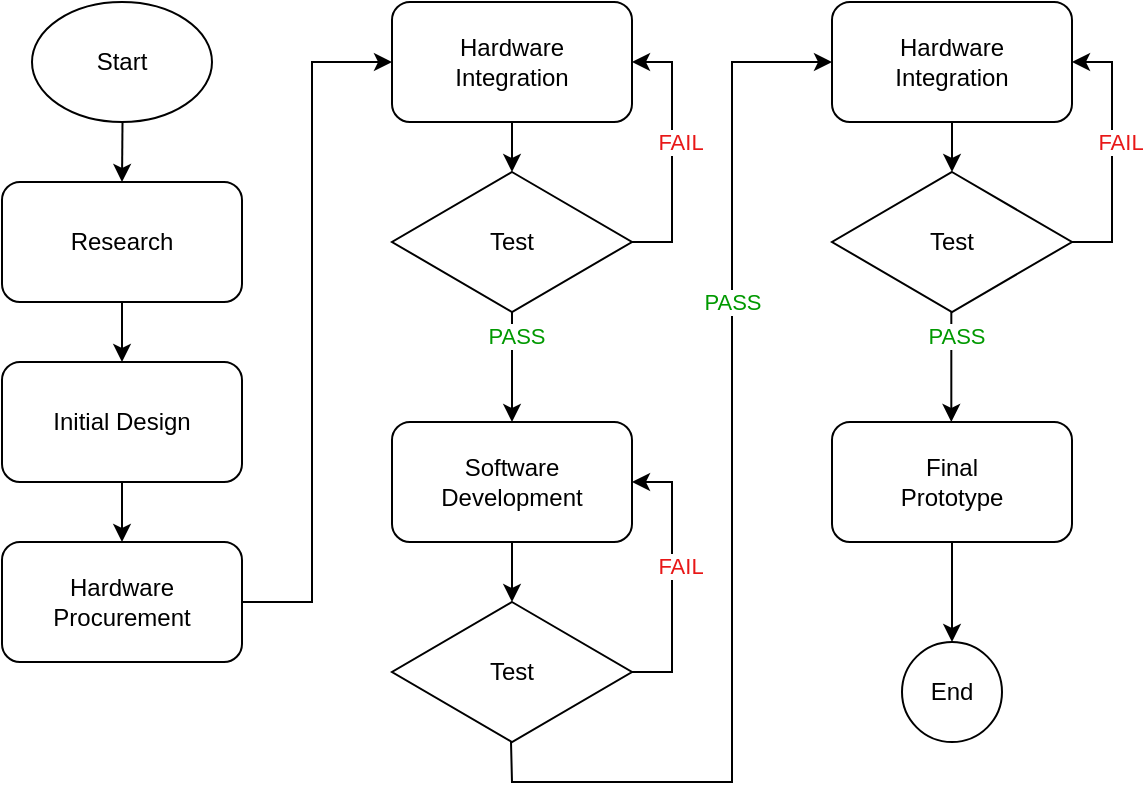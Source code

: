 <mxfile>
    <diagram id="vMsK_vfNs1UoBgjemn3w" name="Page-1">
        <mxGraphModel dx="690" dy="563" grid="1" gridSize="10" guides="1" tooltips="1" connect="1" arrows="1" fold="1" page="1" pageScale="1" pageWidth="850" pageHeight="1100" math="0" shadow="0">
            <root>
                <mxCell id="0"/>
                <mxCell id="1" parent="0"/>
                <mxCell id="4" value="" style="edgeStyle=none;html=1;" edge="1" parent="1" source="2" target="3">
                    <mxGeometry relative="1" as="geometry"/>
                </mxCell>
                <mxCell id="2" value="Start" style="ellipse;whiteSpace=wrap;html=1;" vertex="1" parent="1">
                    <mxGeometry x="120" y="150" width="90" height="60" as="geometry"/>
                </mxCell>
                <mxCell id="6" value="" style="edgeStyle=none;html=1;" edge="1" parent="1" source="3" target="5">
                    <mxGeometry relative="1" as="geometry"/>
                </mxCell>
                <mxCell id="3" value="Research" style="rounded=1;whiteSpace=wrap;html=1;" vertex="1" parent="1">
                    <mxGeometry x="105" y="240" width="120" height="60" as="geometry"/>
                </mxCell>
                <mxCell id="8" value="" style="edgeStyle=none;html=1;" edge="1" parent="1" source="5" target="7">
                    <mxGeometry relative="1" as="geometry"/>
                </mxCell>
                <mxCell id="5" value="Initial Design" style="whiteSpace=wrap;html=1;rounded=1;" vertex="1" parent="1">
                    <mxGeometry x="105" y="330" width="120" height="60" as="geometry"/>
                </mxCell>
                <mxCell id="10" value="" style="edgeStyle=none;html=1;rounded=0;" edge="1" parent="1" source="7" target="9">
                    <mxGeometry relative="1" as="geometry">
                        <Array as="points">
                            <mxPoint x="260" y="450"/>
                            <mxPoint x="260" y="180"/>
                        </Array>
                    </mxGeometry>
                </mxCell>
                <mxCell id="7" value="Hardware Procurement" style="whiteSpace=wrap;html=1;rounded=1;" vertex="1" parent="1">
                    <mxGeometry x="105" y="420" width="120" height="60" as="geometry"/>
                </mxCell>
                <mxCell id="12" value="" style="edgeStyle=none;html=1;" edge="1" parent="1" source="9" target="11">
                    <mxGeometry relative="1" as="geometry"/>
                </mxCell>
                <mxCell id="9" value="Hardware&lt;br&gt;Integration" style="whiteSpace=wrap;html=1;rounded=1;" vertex="1" parent="1">
                    <mxGeometry x="300" y="150" width="120" height="60" as="geometry"/>
                </mxCell>
                <mxCell id="13" style="edgeStyle=none;html=1;exitX=1;exitY=0.5;exitDx=0;exitDy=0;entryX=1;entryY=0.5;entryDx=0;entryDy=0;rounded=0;" edge="1" parent="1" source="11" target="9">
                    <mxGeometry relative="1" as="geometry">
                        <Array as="points">
                            <mxPoint x="440" y="270"/>
                            <mxPoint x="440" y="180"/>
                        </Array>
                    </mxGeometry>
                </mxCell>
                <mxCell id="14" value="&lt;font color=&quot;#e81717&quot;&gt;FAIL&lt;/font&gt;" style="edgeLabel;html=1;align=center;verticalAlign=middle;resizable=0;points=[];" vertex="1" connectable="0" parent="13">
                    <mxGeometry x="0.227" y="-4" relative="1" as="geometry">
                        <mxPoint y="10" as="offset"/>
                    </mxGeometry>
                </mxCell>
                <mxCell id="18" value="" style="edgeStyle=none;html=1;fontColor=#e81717;" edge="1" parent="1" source="11" target="17">
                    <mxGeometry relative="1" as="geometry"/>
                </mxCell>
                <mxCell id="19" value="&lt;font color=&quot;#009900&quot;&gt;PASS&lt;/font&gt;" style="edgeLabel;html=1;align=center;verticalAlign=middle;resizable=0;points=[];fontColor=#e81717;" vertex="1" connectable="0" parent="18">
                    <mxGeometry x="-0.57" y="2" relative="1" as="geometry">
                        <mxPoint as="offset"/>
                    </mxGeometry>
                </mxCell>
                <mxCell id="11" value="Test" style="rhombus;whiteSpace=wrap;html=1;rounded=0;" vertex="1" parent="1">
                    <mxGeometry x="300" y="235" width="120" height="70" as="geometry"/>
                </mxCell>
                <mxCell id="21" value="" style="edgeStyle=none;html=1;fontColor=#009900;" edge="1" parent="1" source="17" target="20">
                    <mxGeometry relative="1" as="geometry"/>
                </mxCell>
                <mxCell id="17" value="Software Development" style="whiteSpace=wrap;html=1;rounded=1;" vertex="1" parent="1">
                    <mxGeometry x="300" y="360" width="120" height="60" as="geometry"/>
                </mxCell>
                <mxCell id="20" value="Test" style="rhombus;whiteSpace=wrap;html=1;rounded=0;" vertex="1" parent="1">
                    <mxGeometry x="300" y="450" width="120" height="70" as="geometry"/>
                </mxCell>
                <mxCell id="22" style="edgeStyle=none;html=1;exitX=1;exitY=0.5;exitDx=0;exitDy=0;entryX=1;entryY=0.5;entryDx=0;entryDy=0;rounded=0;" edge="1" parent="1" source="20">
                    <mxGeometry relative="1" as="geometry">
                        <mxPoint x="420.0" y="480" as="sourcePoint"/>
                        <mxPoint x="420.0" y="390" as="targetPoint"/>
                        <Array as="points">
                            <mxPoint x="440" y="485"/>
                            <mxPoint x="440" y="390"/>
                        </Array>
                    </mxGeometry>
                </mxCell>
                <mxCell id="23" value="&lt;font color=&quot;#e81717&quot;&gt;FAIL&lt;/font&gt;" style="edgeLabel;html=1;align=center;verticalAlign=middle;resizable=0;points=[];" vertex="1" connectable="0" parent="22">
                    <mxGeometry x="0.227" y="-4" relative="1" as="geometry">
                        <mxPoint y="10" as="offset"/>
                    </mxGeometry>
                </mxCell>
                <mxCell id="24" value="" style="edgeStyle=none;html=1;fontColor=#e81717;entryX=0;entryY=0.5;entryDx=0;entryDy=0;rounded=0;" edge="1" parent="1" target="26">
                    <mxGeometry relative="1" as="geometry">
                        <mxPoint x="359.5" y="520" as="sourcePoint"/>
                        <mxPoint x="359.5" y="575" as="targetPoint"/>
                        <Array as="points">
                            <mxPoint x="360" y="540"/>
                            <mxPoint x="470" y="540"/>
                            <mxPoint x="470" y="180"/>
                        </Array>
                    </mxGeometry>
                </mxCell>
                <mxCell id="25" value="&lt;font color=&quot;#009900&quot;&gt;PASS&lt;/font&gt;" style="edgeLabel;html=1;align=center;verticalAlign=middle;resizable=0;points=[];fontColor=#e81717;" vertex="1" connectable="0" parent="24">
                    <mxGeometry x="-0.57" y="2" relative="1" as="geometry">
                        <mxPoint x="14" y="-238" as="offset"/>
                    </mxGeometry>
                </mxCell>
                <mxCell id="32" value="" style="edgeStyle=none;rounded=0;html=1;fontColor=#009900;" edge="1" parent="1" source="26" target="29">
                    <mxGeometry relative="1" as="geometry"/>
                </mxCell>
                <mxCell id="26" value="Hardware&lt;br&gt;Integration" style="whiteSpace=wrap;html=1;rounded=1;" vertex="1" parent="1">
                    <mxGeometry x="520" y="150" width="120" height="60" as="geometry"/>
                </mxCell>
                <mxCell id="27" style="edgeStyle=none;html=1;exitX=1;exitY=0.5;exitDx=0;exitDy=0;entryX=1;entryY=0.5;entryDx=0;entryDy=0;rounded=0;" edge="1" parent="1" source="29">
                    <mxGeometry relative="1" as="geometry">
                        <mxPoint x="640" y="180" as="targetPoint"/>
                        <Array as="points">
                            <mxPoint x="660" y="270"/>
                            <mxPoint x="660" y="180"/>
                        </Array>
                    </mxGeometry>
                </mxCell>
                <mxCell id="28" value="&lt;font color=&quot;#e81717&quot;&gt;FAIL&lt;/font&gt;" style="edgeLabel;html=1;align=center;verticalAlign=middle;resizable=0;points=[];" vertex="1" connectable="0" parent="27">
                    <mxGeometry x="0.227" y="-4" relative="1" as="geometry">
                        <mxPoint y="10" as="offset"/>
                    </mxGeometry>
                </mxCell>
                <mxCell id="29" value="Test" style="rhombus;whiteSpace=wrap;html=1;rounded=0;" vertex="1" parent="1">
                    <mxGeometry x="520" y="235" width="120" height="70" as="geometry"/>
                </mxCell>
                <mxCell id="33" value="" style="edgeStyle=none;html=1;fontColor=#e81717;" edge="1" parent="1">
                    <mxGeometry relative="1" as="geometry">
                        <mxPoint x="579.66" y="305" as="sourcePoint"/>
                        <mxPoint x="579.66" y="360" as="targetPoint"/>
                    </mxGeometry>
                </mxCell>
                <mxCell id="34" value="&lt;font color=&quot;#009900&quot;&gt;PASS&lt;/font&gt;" style="edgeLabel;html=1;align=center;verticalAlign=middle;resizable=0;points=[];fontColor=#e81717;" vertex="1" connectable="0" parent="33">
                    <mxGeometry x="-0.57" y="2" relative="1" as="geometry">
                        <mxPoint as="offset"/>
                    </mxGeometry>
                </mxCell>
                <mxCell id="37" value="" style="edgeStyle=none;rounded=0;html=1;fontColor=#009900;" edge="1" parent="1" source="35" target="36">
                    <mxGeometry relative="1" as="geometry"/>
                </mxCell>
                <mxCell id="35" value="Final&lt;br&gt;Prototype" style="whiteSpace=wrap;html=1;rounded=1;" vertex="1" parent="1">
                    <mxGeometry x="520" y="360" width="120" height="60" as="geometry"/>
                </mxCell>
                <mxCell id="36" value="End" style="ellipse;whiteSpace=wrap;html=1;rounded=1;" vertex="1" parent="1">
                    <mxGeometry x="555" y="470" width="50" height="50" as="geometry"/>
                </mxCell>
            </root>
        </mxGraphModel>
    </diagram>
</mxfile>